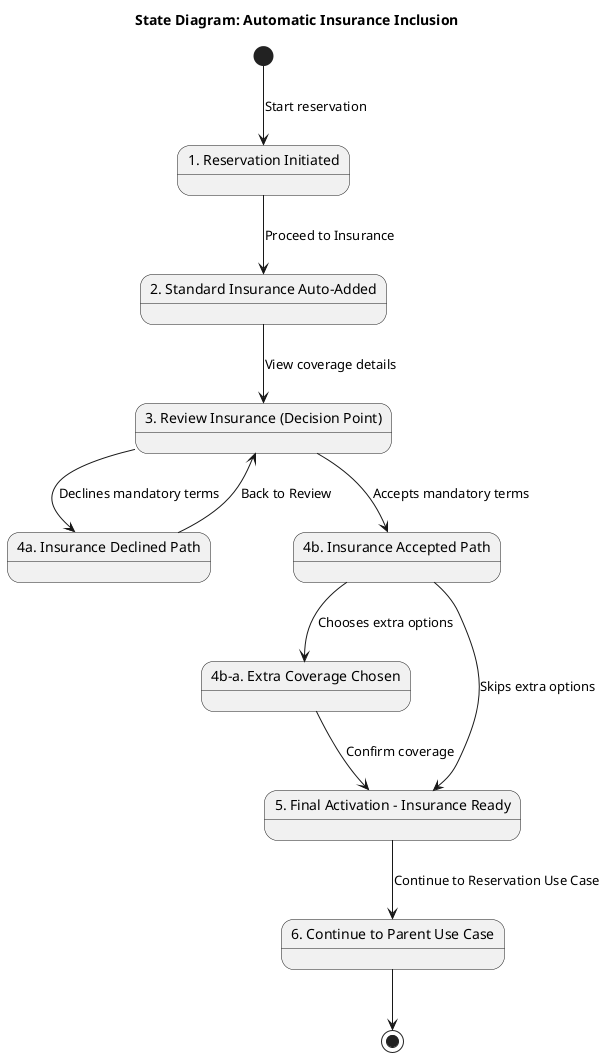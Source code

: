 @startuml
title State Diagram: Automatic Insurance Inclusion 

[*] --> ReservationInitiated : Start reservation

ReservationInitiated --> StandardInsuranceIncluded : Proceed to Insurance

StandardInsuranceIncluded --> ReviewingInsurance : View coverage details

ReviewingInsurance --> InsuranceDeclined : Declines mandatory terms
ReviewingInsurance --> InsuranceAccepted : Accepts mandatory terms

InsuranceDeclined --> ReviewingInsurance : Back to Review

InsuranceAccepted --> SupplementaryInsuranceSelected : Chooses extra options
InsuranceAccepted --> InsuranceFinalized : Skips extra options

SupplementaryInsuranceSelected --> InsuranceFinalized : Confirm coverage

InsuranceFinalized --> ContinueParentUC : Continue to Reservation Use Case

ContinueParentUC --> [*]

state ReservationInitiated as "1. Reservation Initiated"
state StandardInsuranceIncluded as "2. Standard Insurance Auto-Added"
state ReviewingInsurance as "3. Review Insurance (Decision Point)"
state InsuranceDeclined as "4a. Insurance Declined Path"
state InsuranceAccepted as "4b. Insurance Accepted Path"
state SupplementaryInsuranceSelected as "4b-a. Extra Coverage Chosen"
state InsuranceFinalized as "5. Final Activation - Insurance Ready"
state ContinueParentUC as "6. Continue to Parent Use Case"

@enduml